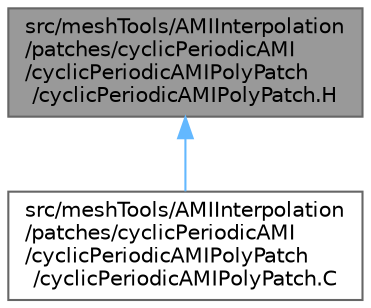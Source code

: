 digraph "src/meshTools/AMIInterpolation/patches/cyclicPeriodicAMI/cyclicPeriodicAMIPolyPatch/cyclicPeriodicAMIPolyPatch.H"
{
 // LATEX_PDF_SIZE
  bgcolor="transparent";
  edge [fontname=Helvetica,fontsize=10,labelfontname=Helvetica,labelfontsize=10];
  node [fontname=Helvetica,fontsize=10,shape=box,height=0.2,width=0.4];
  Node1 [id="Node000001",label="src/meshTools/AMIInterpolation\l/patches/cyclicPeriodicAMI\l/cyclicPeriodicAMIPolyPatch\l/cyclicPeriodicAMIPolyPatch.H",height=0.2,width=0.4,color="gray40", fillcolor="grey60", style="filled", fontcolor="black",tooltip=" "];
  Node1 -> Node2 [id="edge1_Node000001_Node000002",dir="back",color="steelblue1",style="solid",tooltip=" "];
  Node2 [id="Node000002",label="src/meshTools/AMIInterpolation\l/patches/cyclicPeriodicAMI\l/cyclicPeriodicAMIPolyPatch\l/cyclicPeriodicAMIPolyPatch.C",height=0.2,width=0.4,color="grey40", fillcolor="white", style="filled",URL="$cyclicPeriodicAMIPolyPatch_8C.html",tooltip=" "];
}
